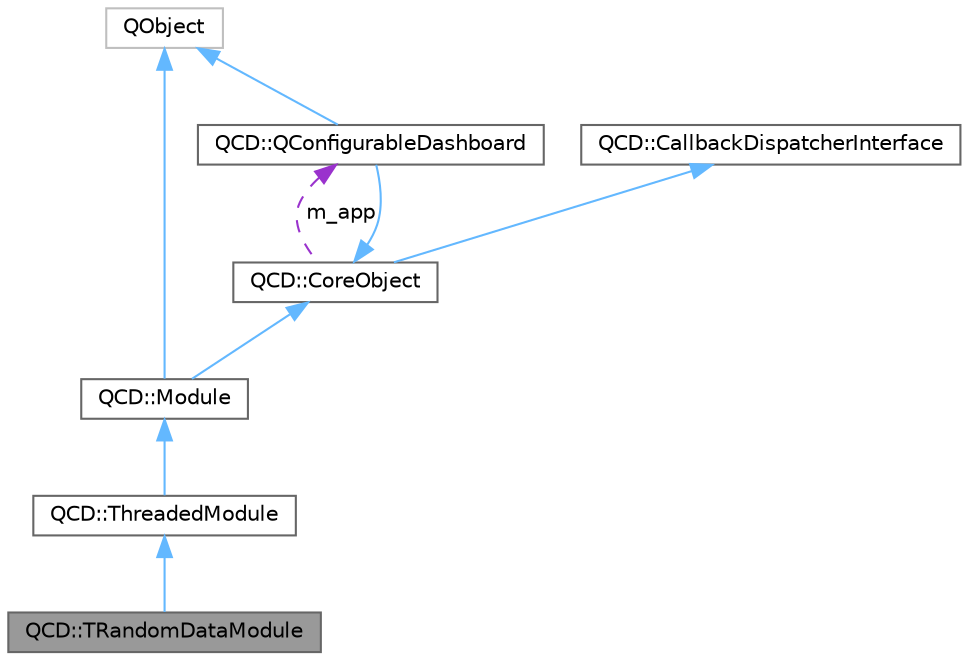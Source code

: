 digraph "QCD::TRandomDataModule"
{
 // LATEX_PDF_SIZE
  bgcolor="transparent";
  edge [fontname=Helvetica,fontsize=10,labelfontname=Helvetica,labelfontsize=10];
  node [fontname=Helvetica,fontsize=10,shape=box,height=0.2,width=0.4];
  Node1 [label="QCD::TRandomDataModule",height=0.2,width=0.4,color="gray40", fillcolor="grey60", style="filled", fontcolor="black",tooltip=" "];
  Node2 -> Node1 [dir="back",color="steelblue1",style="solid"];
  Node2 [label="QCD::ThreadedModule",height=0.2,width=0.4,color="gray40", fillcolor="white", style="filled",URL="$classQCD_1_1ThreadedModule.html",tooltip="Base class for all threaded modules."];
  Node3 -> Node2 [dir="back",color="steelblue1",style="solid"];
  Node3 [label="QCD::Module",height=0.2,width=0.4,color="gray40", fillcolor="white", style="filled",URL="$classQCD_1_1Module.html",tooltip="Base class for all modules."];
  Node4 -> Node3 [dir="back",color="steelblue1",style="solid"];
  Node4 [label="QObject",height=0.2,width=0.4,color="grey75", fillcolor="white", style="filled",tooltip=" "];
  Node5 -> Node3 [dir="back",color="steelblue1",style="solid"];
  Node5 [label="QCD::CoreObject",height=0.2,width=0.4,color="gray40", fillcolor="white", style="filled",URL="$classQCD_1_1CoreObject.html",tooltip="core object extended by all QCD classes"];
  Node6 -> Node5 [dir="back",color="steelblue1",style="solid"];
  Node6 [label="QCD::CallbackDispatcherInterface",height=0.2,width=0.4,color="gray40", fillcolor="white", style="filled",URL="$classQCD_1_1CallbackDispatcherInterface.html",tooltip="Interface definition for callback dispatchers."];
  Node7 -> Node5 [dir="back",color="darkorchid3",style="dashed",label=" m_app" ];
  Node7 [label="QCD::QConfigurableDashboard",height=0.2,width=0.4,color="gray40", fillcolor="white", style="filled",URL="$classQCD_1_1QConfigurableDashboard.html",tooltip="core class for running a QCD dashboard application."];
  Node4 -> Node7 [dir="back",color="steelblue1",style="solid"];
  Node5 -> Node7 [dir="back",color="steelblue1",style="solid"];
}
